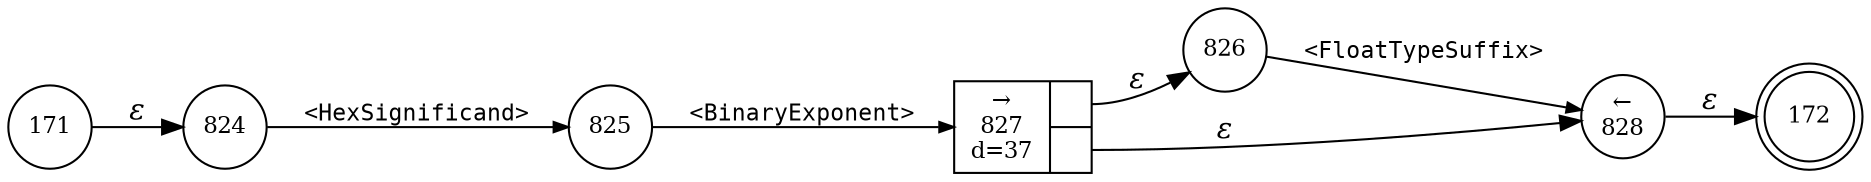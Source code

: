 digraph ATN {
rankdir=LR;
s172[fontsize=11, label="172", shape=doublecircle, fixedsize=true, width=.6];
s824[fontsize=11,label="824", shape=circle, fixedsize=true, width=.55, peripheries=1];
s825[fontsize=11,label="825", shape=circle, fixedsize=true, width=.55, peripheries=1];
s826[fontsize=11,label="826", shape=circle, fixedsize=true, width=.55, peripheries=1];
s171[fontsize=11,label="171", shape=circle, fixedsize=true, width=.55, peripheries=1];
s827[fontsize=11,label="{&rarr;\n827\nd=37|{<p0>|<p1>}}", shape=record, fixedsize=false, peripheries=1];
s828[fontsize=11,label="&larr;\n828", shape=circle, fixedsize=true, width=.55, peripheries=1];
s171 -> s824 [fontname="Times-Italic", label="&epsilon;"];
s824 -> s825 [fontsize=11, fontname="Courier", arrowsize=.7, label = "<HexSignificand>", arrowhead = normal];
s825 -> s827 [fontsize=11, fontname="Courier", arrowsize=.7, label = "<BinaryExponent>", arrowhead = normal];
s827:p0 -> s826 [fontname="Times-Italic", label="&epsilon;"];
s827:p1 -> s828 [fontname="Times-Italic", label="&epsilon;"];
s826 -> s828 [fontsize=11, fontname="Courier", arrowsize=.7, label = "<FloatTypeSuffix>", arrowhead = normal];
s828 -> s172 [fontname="Times-Italic", label="&epsilon;"];
}
